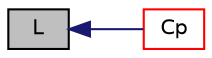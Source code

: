 digraph "L"
{
  bgcolor="transparent";
  edge [fontname="Helvetica",fontsize="10",labelfontname="Helvetica",labelfontsize="10"];
  node [fontname="Helvetica",fontsize="10",shape=record];
  rankdir="LR";
  Node1 [label="L",height=0.2,width=0.4,color="black", fillcolor="grey75", style="filled", fontcolor="black"];
  Node1 -> Node2 [dir="back",color="midnightblue",fontsize="10",style="solid",fontname="Helvetica"];
  Node2 [label="Cp",height=0.2,width=0.4,color="red",URL="$a00337.html#a3063f4507c05978b5d0b2ac54b5438b1",tooltip="Return specific heat caoacity for the phase phaseI. "];
}

